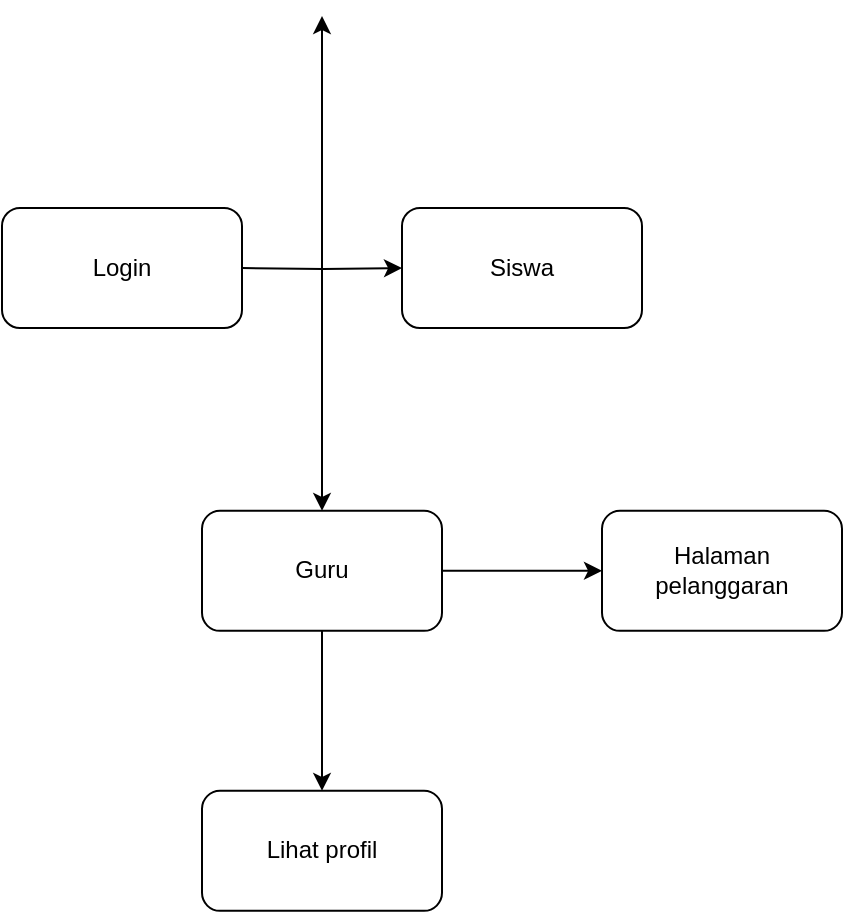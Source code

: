 <mxfile version="24.7.7">
  <diagram name="Page-1" id="-_9zb6RwKj41XNHzX8Fn">
    <mxGraphModel dx="615" dy="323" grid="1" gridSize="10" guides="1" tooltips="1" connect="1" arrows="1" fold="1" page="1" pageScale="1" pageWidth="850" pageHeight="1100" math="0" shadow="0">
      <root>
        <mxCell id="0" />
        <mxCell id="1" parent="0" />
        <mxCell id="NiA0qLHuh1PLWfHYA17D-5" value="" style="edgeStyle=orthogonalEdgeStyle;rounded=0;orthogonalLoop=1;jettySize=auto;html=1;" edge="1" parent="1" target="NiA0qLHuh1PLWfHYA17D-4">
          <mxGeometry relative="1" as="geometry">
            <mxPoint x="140" y="400.0" as="sourcePoint" />
          </mxGeometry>
        </mxCell>
        <mxCell id="NiA0qLHuh1PLWfHYA17D-1" value="Login" style="rounded=1;whiteSpace=wrap;html=1;" vertex="1" parent="1">
          <mxGeometry x="20" y="370" width="120" height="60" as="geometry" />
        </mxCell>
        <mxCell id="NiA0qLHuh1PLWfHYA17D-4" value="Siswa" style="whiteSpace=wrap;html=1;rounded=1;" vertex="1" parent="1">
          <mxGeometry x="220" y="370" width="120" height="60" as="geometry" />
        </mxCell>
        <mxCell id="NiA0qLHuh1PLWfHYA17D-20" value="" style="endArrow=classic;html=1;rounded=0;" edge="1" parent="1">
          <mxGeometry width="50" height="50" relative="1" as="geometry">
            <mxPoint x="180" y="403" as="sourcePoint" />
            <mxPoint x="180" y="274" as="targetPoint" />
          </mxGeometry>
        </mxCell>
        <mxCell id="NiA0qLHuh1PLWfHYA17D-21" value="" style="endArrow=classic;html=1;rounded=0;" edge="1" parent="1" target="NiA0qLHuh1PLWfHYA17D-23">
          <mxGeometry width="50" height="50" relative="1" as="geometry">
            <mxPoint x="180" y="400" as="sourcePoint" />
            <mxPoint x="180" y="480.432" as="targetPoint" />
          </mxGeometry>
        </mxCell>
        <mxCell id="NiA0qLHuh1PLWfHYA17D-31" value="" style="edgeStyle=orthogonalEdgeStyle;rounded=0;orthogonalLoop=1;jettySize=auto;html=1;" edge="1" parent="1" source="NiA0qLHuh1PLWfHYA17D-23" target="NiA0qLHuh1PLWfHYA17D-30">
          <mxGeometry relative="1" as="geometry" />
        </mxCell>
        <mxCell id="NiA0qLHuh1PLWfHYA17D-33" value="" style="edgeStyle=orthogonalEdgeStyle;rounded=0;orthogonalLoop=1;jettySize=auto;html=1;" edge="1" parent="1" source="NiA0qLHuh1PLWfHYA17D-23" target="NiA0qLHuh1PLWfHYA17D-32">
          <mxGeometry relative="1" as="geometry" />
        </mxCell>
        <mxCell id="NiA0qLHuh1PLWfHYA17D-23" value="Guru" style="rounded=1;whiteSpace=wrap;html=1;" vertex="1" parent="1">
          <mxGeometry x="120" y="521.432" width="120" height="60" as="geometry" />
        </mxCell>
        <mxCell id="NiA0qLHuh1PLWfHYA17D-30" value="Halaman pelanggaran" style="whiteSpace=wrap;html=1;rounded=1;" vertex="1" parent="1">
          <mxGeometry x="320" y="521.432" width="120" height="60" as="geometry" />
        </mxCell>
        <mxCell id="NiA0qLHuh1PLWfHYA17D-32" value="Lihat profil" style="whiteSpace=wrap;html=1;rounded=1;" vertex="1" parent="1">
          <mxGeometry x="120" y="661.432" width="120" height="60" as="geometry" />
        </mxCell>
      </root>
    </mxGraphModel>
  </diagram>
</mxfile>
